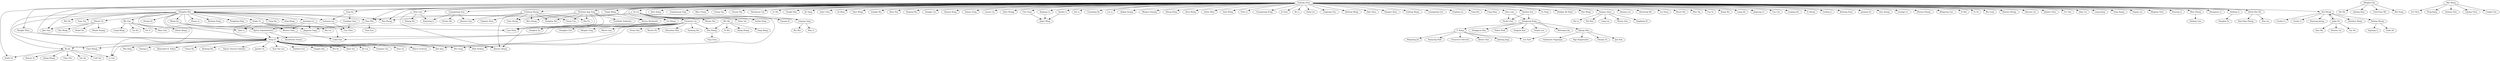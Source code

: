 strict digraph G{
"Enhong Chen" -> "Qi Liu"
"Enhong Chen" -> "Biao Xiang"
"Enhong Chen" -> "Fangshuang Tang"
"Enhong Chen" -> "Biao Chang"
"Enhong Chen" -> "Hengshu Zhu"
"Enhong Chen" -> "Chang Tan"
"Enhong Chen" -> "Chunni Dai"
"Enhong Chen" -> "Huanhuan Cao"
"Enhong Chen" -> "Jilei Tian"
"Enhong Chen" -> "Le Wu"
"Enhong Chen" -> "Tengfei Bao"
"Enhong Chen" -> "Lei Zhang"
"Enhong Chen" -> "Jie Yang"
"Enhong Chen" -> "Zaiyi Chen"
"Enhong Chen" -> "Qi Zhou"
"Enhong Chen" -> "Yijun Wang"
"Enhong Chen" -> "Zongda Wu"
"Enhong Chen" -> "Zhen Pan"
"Enhong Chen" -> "Tong Xu"
"Enhong Chen" -> "Haiping Ma"
"Enhong Chen" -> "Hongjie Lin"
"Enhong Chen" -> "Hongke Zhao"
"Enhong Chen" -> "Ruoyan Kong"
"Enhong Chen" -> "Xianyu Zeng"
"Enhong Chen" -> "Chuanren Liu"
"Enhong Chen" -> "Liyuan Liu"
"Enhong Chen" -> "Zhen Wangy"
"Enhong Chen" -> "Xinjiang Lu"
"Enhong Chen" -> "Xin Li"
"Enhong Chen" -> "Guandong Xu"
"Enhong Chen" -> "Lin Li"
"Enhong Chen" -> "Aiqing Huang"
"Enhong Chen" -> "Wenjun Ouyang"
"Enhong Chen" -> "Chen Zhu"
"Enhong Chen" -> "Zheng Dong"
"Enhong Chen" -> "Zhen Wang"
"Enhong Chen" -> "Zefan Shen"
"Enhong Chen" -> "Yubo Wang"
"Enhong Chen" -> "Yitan Li"
"Enhong Chen" -> "Guangxiang Zeng"
"Enhong Chen" -> "Ji Chen"
"Enhong Chen" -> "Kuifei Yu"
"Enhong Chen" -> "Bo Li"
"Enhong Chen" -> "Dong Liu"
"Enhong Chen" -> "Lingyang Chu"
"Enhong Chen" -> "Zhefeng Wang"
"Enhong Chen" -> "Zijin Zhao"
"Enhong Chen" -> "Yong Ge"
"Enhong Chen" -> "Xiangyu Zhao"
"Enhong Chen" -> "Guifeng Wang"
"Enhong Chen" -> "Guangming Guo"
"Enhong Chen" -> "Yingling Liu"
"Enhong Chen" -> "Defu Lian"
"Enhong Chen" -> "Yong Rui"
"Enhong Chen" -> "Cong Zhao"
"Enhong Chen" -> "Zhen Liao"
"Enhong Chen" -> "Yu Yang"
"Enhong Chen" -> "Shafqat Ali Shad"
"Enhong Chen" -> "Hao Wang"
"Enhong Chen" -> "Xiaohui Sun"
"Enhong Chen" -> "Xiaojun Quan"
"Enhong Chen" -> "Qiming Luo"
"Enhong Chen" -> "Haocheng Wu"
"Enhong Chen" -> "Lei Duan"
"Enhong Chen" -> "Runze Wu"
"Enhong Chen" -> "Wan Ng"
"Enhong Chen" -> "Fan Ye"
"Enhong Chen" -> "Xiang Wu"
"Enhong Chen" -> "Liang He"
"Enhong Chen" -> "Jingsong Lv"
"Enhong Chen" -> "Can Cao"
"Enhong Chen" -> "Guoping Hu"
"Enhong Chen" -> "Yi Zheng"
"Enhong Chen" -> "Guiling Li"
"Enhong Chen" -> "Baoxing Huai"
"Enhong Chen" -> "Linpeng Tang"
"Enhong Chen" -> "Junping Du"
"Enhong Chen" -> "Kun Zhang"
"Enhong Chen" -> "Guangyi Lv"
"Enhong Chen" -> "Zhenya Huang"
"Enhong Chen" -> "Mingyong Gao"
"Enhong Chen" -> "Si Wei"
"Enhong Chen" -> "Yu Su"
"Enhong Chen" -> "Bai Long"
"Enhong Chen" -> "Xiaowei Zhong"
"Enhong Chen" -> "Zhiyuan Liu"
"Enhong Chen" -> "Jianhui Chen"
"Enhong Chen" -> "Fei Tian"
"Enhong Chen" -> "Qing Cui"
"Enhong Chen" -> "Liang Jiang"
"Enhong Chen" -> "Tong Zhang"
"Enhong Chen" -> "Yuping Liu"
"Enhong Chen" -> "Zhigang Chen"
"Enhong Chen" -> "Xueying Li"
"Yong Ge" -> "Chuan He"
"Qi Liu" -> "Yuyang Ye"
"Qi Liu" -> "Wenya Zhu"
"Qi Liu" -> "Yefan Tao"
"Xiaojun Quan" -> "Wenyu Dou"
"Xiaojun Quan" -> "Xingliang Ni"
"Xiaojun Quan" -> "Zhi Lu"
"Xiaojun Quan" -> "Bei Hua"
"Xiaojun Quan" -> "Gang Liu"
"Hengshu Zhu" -> "Huang Xu"
"Hengshu Zhu" -> "Bo Jin"
"Hengshu Zhu" -> "Li Guo"
"Hengshu Zhu" -> "Chao Zhang"
"Hengshu Zhu" -> "Hao Zhong"
"Hengshu Zhu" -> "Chen Zhu"
"Hengshu Zhu" -> "Pengliang Ding"
"Hengshu Zhu" -> "Fang Xie"
"Hengshu Zhu" -> "Qing Wang"
"Hengshu Zhu" -> "Wei Hu"
"Hengshu Zhu" -> "Yuan Yao"
"Defu Lian" -> "Zhenyu Zhang"
"Defu Lian" -> "Xianming Li"
"Defu Lian" -> "Zhiang Wu"
"Chen Zhu" -> "Spiros Papadimitriou"
"Xiaohui Sun" -> "Ho-Jin Choi"
"Linpeng Tang" -> "Kai Shu"
"Linpeng Tang" -> "Wan Li"
"Chuanren Liu" -> "Mingfei Teng"
"Chuanren Liu" -> "March Liao"
"Chuanren Liu" -> "Vivian Zhu"
"Chuanren Liu" -> "Songhua Xu"
"Chuanren Liu" -> "Wei Geng"
"Chuanren Liu" -> "Matt Perkins"
"Chuanren Liu" -> "Bowen Du"
"Chuanren Liu" -> "Zhenshan Hou"
"Chuanren Liu" -> "Yanming Xie"
"Chuanren Liu" -> "Lian Duan"
"Chuanren Liu" -> "Yong Ge"
"Xinjiang Lu" -> "Jingci Ming"
"Tong Xu" -> "Guoqing Chen"
"Minghui Qiu" -> "Shi Zhi"
"Minghui Qiu" -> "Qiming Diao"
"Minghui Qiu" -> "Chao-Yuan Wu"
"Minghui Qiu" -> "Wei Dong"
"Bo Jin" -> "Chao Che"
"Bo Jin" -> "Kuifei Yu"
"Bo Jin" -> "Yue Qu"
"Bo Jin" -> "Li Guo"
"Bo Jin" -> "Cuili Yao"
"Bo Jin" -> "Ruiyun Yu"
"Bo Jin" -> "Qiang Zhang"
"Spiros Papadimitriou" -> "Ananthram Swami"
"Nicholas Jing Yuan" -> "Kieran McDonald"
"Nicholas Jing Yuan" -> "Honghao Wei"
"Nicholas Jing Yuan" -> "Chuan Cao"
"Nicholas Jing Yuan" -> "Hao Fu"
"Nicholas Jing Yuan" -> "Yuan Zhong"
"Nicholas Jing Yuan" -> "Wen Zhong"
"Guoqing Chen" -> "Can Chen"
"Yanjie Fu" -> "Qiao Li"
"Yanjie Fu" -> "Weiwei Chen"
"Yanjie Fu" -> "Yong Ge"
"Weiwei Chen" -> "Leilei Sun"
"Enhong Chen" -> "Miao Zhang"
"Enhong Chen" -> "Xiaolin Li"
"Enhong Chen" -> "Zhongmou Li"
"Enhong Chen" -> "Haifang Li"
"Qi Liu" -> "Keli Xiao"
"Qi Liu" -> "Yuefan Deng"
"Qi Liu" -> "Hao Zhong"
"Hengshu Zhu" -> "Guannan Liu"
"Hengshu Zhu" -> "Meng Qu"
"Haifang Li" -> "Nenghai Yu"
"Zhen Liao" -> "Dongyeop Kang"
"Miao Zhang" -> "Zhifang Liao"
"Guannan Liu" -> "Can Chen"
"Dongyeop Kang" -> "Woosang Lim"
"Dongyeop Kang" -> "Lee Sael"
"Dongyeop Kang" -> "Donggyun Han"
"Dongyeop Kang" -> "Nahea Park"
"Dongyeop Kang" -> "Sangtae Kim"
"Dongyeop Kang" -> "Soobin Lee"
"Spiros Papadimitriou" -> "Yong Ge"
"Meng Qu" -> "Qiao Li"
"Enhong Chen" -> "Chu Guan"
"Enhong Chen" -> "Hao Zhong"
"Enhong Chen" -> "Derek Hao Hu"
"Enhong Chen" -> "Kai Zheng"
"Derek Hao Hu" -> "Xian-Xing Zhang"
"Derek Hao Hu" -> "Hua Liu"
"Kai Zheng" -> "Hoyoung Jueng"
"Kai Zheng" -> "Jiajie Xu"
"Kai Zheng" -> "Haozhou Wang"
"Kai Zheng" -> "Bolong Zheng"
"Kai Zheng" -> "Guohui Li"
"Kai Zheng" -> "Guohe Li"
"Yong Ge" -> "Xindong Wu"
"Chu Guan" -> "Jingci Ming"
"Xiaohui Sun" -> "Dongyeop Kang"
"Jiajie Xu" -> "Huiwen Liu"
"Jiajie Xu" -> "Kai Zheng"
"Jiajie Xu" -> "Lan Du"
"Jiajie Xu" -> "Xian Wu"
"Fuzheng Zhang" -> "Zhenyu Zhang"
"Fuzheng Zhang" -> "Honghao Wei"
"Fuzheng Zhang" -> "Chuan Cao"
"Fuzheng Zhang" -> "Hao Fu"
"Fuzheng Zhang" -> "Yuan Zhong"
"Fuzheng Zhang" -> "Wen Zhong"
"Fuzheng Zhang" -> "Jianxun Lian"
"Fuzheng Zhang" -> "Yingmin Zhou"
"Meng Qu" -> "Weiwei Chen"
"Meng Qu" -> "Jingyuan Yang"
"Bolong Zheng" -> "Yaguang Li"
"Bolong Zheng" -> "Tieke He"
"Enhong Chen" -> "Yong Ge"
"Yong Ge" -> "Hasan Timucin Ozdemir"
"Yong Ge" -> "Jannite Yu"
"Yong Ge" -> "Kuo Chu Lee"
"Yong Ge" -> "Zhenyu Zhang"
"Yong Ge" -> "Danhuai Guo"
"Yong Ge" -> "Yingqiu Zhu"
"Yong Ge" -> "Wei Xu"
"Yong Ge" -> "Zijun Yao"
"Yong Ge" -> "Li Guo"
"Yong Ge" -> "Chao Zhang"
"Yong Ge" -> "Bo Liu"
"Yong Ge" -> "Changxia Tao"
"Yong Ge" -> "Yuan Ge"
"Yong Ge" -> "Wei Geng"
"Yong Ge" -> "Matt Perkins"
"Yong Ge" -> "Keli Xiao"
"Yong Ge" -> "Marco Gruteser"
"Yong Ge" -> "Min Ding"
"Yong Ge" -> "Siming Li"
"Yong Ge" -> "Ramendra K. Sahoo"
"Hengshu Zhu" -> "Bin Guo"
"Hengshu Zhu" -> "Junming Liu"
"Chuanren Liu" -> "Kai Zhang"
"Chuanren Liu" -> "Chonghui Guo"
"Kai Zhang" -> "Ting Chen"
"Zijun Yao" -> "Yong Ge"
"Junming Liu" -> "Qiao Li"
"Junming Liu" -> "Weiwei Chen"
"Junming Liu" -> "Jingyuan Yang"
"Bin Guo" -> "Zhitao Wang"
"Bin Guo" -> "Liang Wang"
"Bin Guo" -> "Tao Ku"
"Bin Guo" -> "Fei Yi"
"Bin Guo" -> "Miao Tian"
"Min Wang" -> "Fei Chen"
"Min Wang" -> "Peng Jiang"
"Min Wang" -> "Huiman Hou"
"Min Wang" -> "Lijiang Chen"
"Min Wang" -> "Conglei Yao"
"Yong Ge" -> "Bo Jin"
"Hengshu Zhu" -> "Huayu Li"
"Hengshu Zhu" -> "Jingyuan Yang"
"Keli Xiao" -> "Yong Ge"
"Yanjie Fu" -> "Lian Duan"
"Enhong Chen" -> "Yingzi Wang"
"Enhong Chen" -> "Fuzheng Zhang"
"Qi Liu" -> "Lei Zhang"
"Hengshu Zhu" -> "Richang Hong"
"Hengshu Zhu" -> "Yanjie Fu"
"Zhen Liao" -> "Ho-Jin Choi"
"Dongyeop Kang" -> "U. Kang"
"Yanjie Fu" -> "Bin Liu"
"Yanjie Fu" -> "Can Chen"
"U. Kang" -> "Francesco Silvestri"
"U. Kang" -> "Jihoon Choi"
"U. Kang" -> "Jinhong Jung"
"U. Kang" -> "Woojeong Jin"
"U. Kang" -> "Lee Sael"
"U. Kang" -> "Namyong Park"
"Enhong Chen" -> "Guangzhong Sun"
"Guangzhong Sun" -> "Xianming Li"
"Guangzhong Sun" -> "Xichen Wu"
"Guangzhong Sun" -> "Jianxun Lian"
"Yingzi Wang" -> "Kieran McDonald"
"Chuanren Liu" -> "Leilei Sun"
"Xiaolin Li" -> "Jingci Ming"
"Enhong Chen" -> "Nicholas Jing Yuan"
"Hengshu Zhu" -> "Zhiwen Yu"
"Hengshu Zhu" -> "Chen Zhu"
"Nicholas Jing Yuan" -> "Zhenyu Zhang"
"Nicholas Jing Yuan" -> "Songhua Xu"
"Nicholas Jing Yuan" -> "Lian Duan"
"Nicholas Jing Yuan" -> "Yoshihide Sekimoto"
"Zhiwen Yu" -> "Huilei He"
"Zhiwen Yu" -> "Jilei Tian"
"Zhiwen Yu" -> "Runhe Huang"
"Qi Liu" -> "Chen Zhu"
"Qi Liu" -> "Chuanren Liu"
"Hongke Zhao" -> "Yong Ge"
"Wei Wu" -> "Kai Zhang"
"Wei Wu" -> "Fang Wang"
"Wei Wu" -> "Yu Wu"
"Wei Wu" -> "Xiang Zhang"
"Qi Liu" -> "Linpeng Tang"
"Dongyeop Kang" -> "Kijung Shin"
"Kijung Shin" -> "Hwanjo Yu"
"Kijung Shin" -> "Jisu Kim"
"Kijung Shin" -> "Vaishnavh Nagarajan"
"Kijung Shin" -> "Naji Shajarisales"
"Hengshu Zhu" -> "Yong Ge"
"Hengshu Zhu" -> "Spiros Papadimitriou"
"Tong Xu" -> "Guannan Liu"
"Chuanren Liu" -> "Jingyuan Yang"
"Chen Zhu" -> "Yuan Zuo"
"Zhiwen Yu" -> "Zhu Wang"
"Junming Liu" -> "Leilei Sun"
}